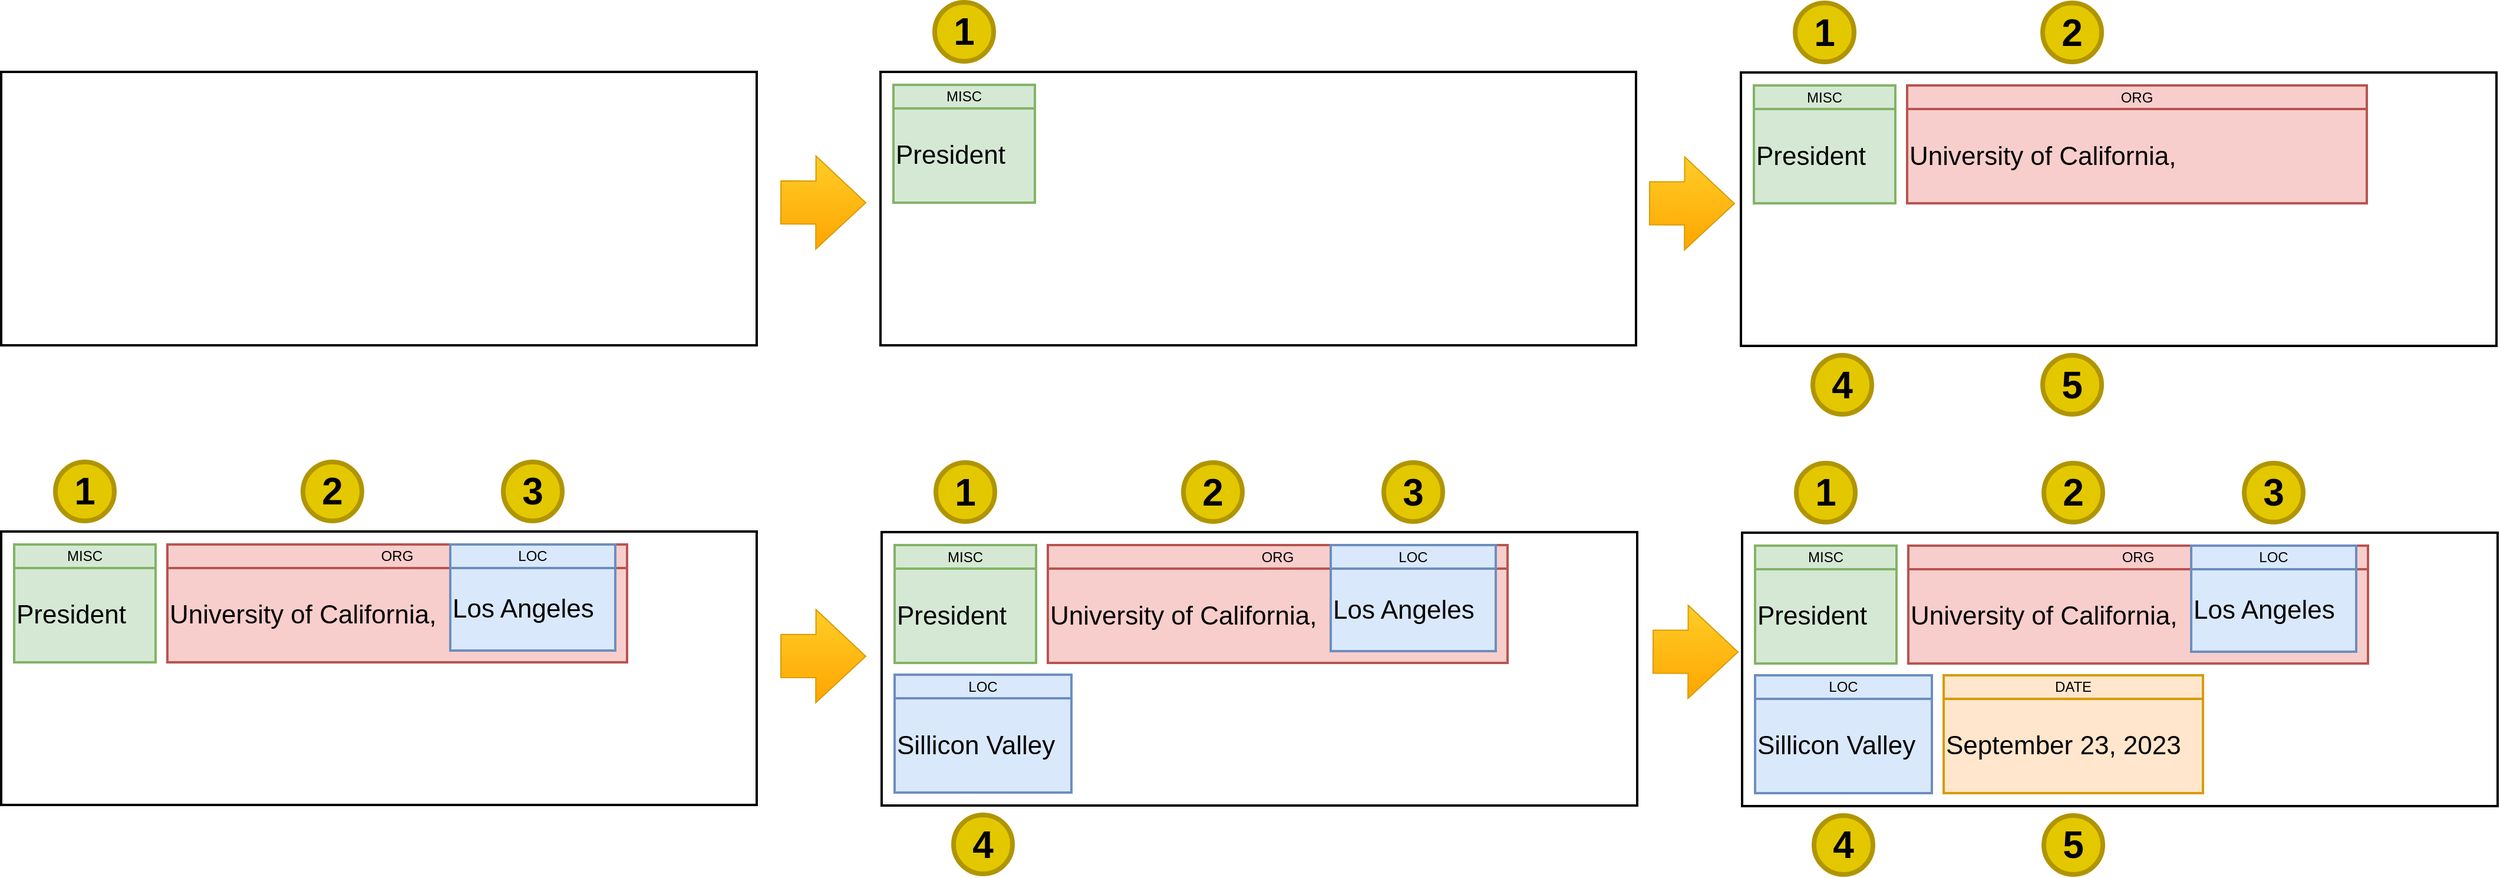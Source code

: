 <mxfile version="26.1.0">
  <diagram name="Page-1" id="xJE7kIpgzEs_ucVwuZ5W">
    <mxGraphModel dx="2480" dy="2542" grid="1" gridSize="10" guides="1" tooltips="1" connect="1" arrows="1" fold="1" page="1" pageScale="1" pageWidth="850" pageHeight="1100" math="0" shadow="0">
      <root>
        <mxCell id="0" />
        <mxCell id="1" parent="0" />
        <mxCell id="ae6y2v7SYMP8b53Yx2Ix-17" value="" style="rounded=0;whiteSpace=wrap;html=1;strokeWidth=2;" vertex="1" parent="1">
          <mxGeometry x="39" y="29" width="641" height="232" as="geometry" />
        </mxCell>
        <mxCell id="ae6y2v7SYMP8b53Yx2Ix-1" value="" style="rounded=0;whiteSpace=wrap;html=1;strokeWidth=2;strokeColor=none;" vertex="1" parent="1">
          <mxGeometry x="40" y="30" width="600" height="120" as="geometry" />
        </mxCell>
        <mxCell id="ae6y2v7SYMP8b53Yx2Ix-26" value="" style="rounded=0;whiteSpace=wrap;html=1;strokeWidth=2;" vertex="1" parent="1">
          <mxGeometry x="785" y="29" width="641" height="232" as="geometry" />
        </mxCell>
        <mxCell id="ae6y2v7SYMP8b53Yx2Ix-27" value="" style="rounded=0;whiteSpace=wrap;html=1;strokeWidth=2;strokeColor=none;" vertex="1" parent="1">
          <mxGeometry x="786" y="30" width="600" height="120" as="geometry" />
        </mxCell>
        <mxCell id="ae6y2v7SYMP8b53Yx2Ix-28" value="MISC" style="rounded=0;whiteSpace=wrap;html=1;strokeWidth=2;fillColor=#d5e8d4;strokeColor=#82b366;" vertex="1" parent="1">
          <mxGeometry x="796" y="40" width="120" height="20" as="geometry" />
        </mxCell>
        <mxCell id="ae6y2v7SYMP8b53Yx2Ix-29" value="President" style="rounded=0;whiteSpace=wrap;html=1;align=left;fontSize=22;strokeWidth=2;fillColor=#d5e8d4;strokeColor=#82b366;" vertex="1" parent="1">
          <mxGeometry x="796" y="60" width="120" height="80" as="geometry" />
        </mxCell>
        <mxCell id="ae6y2v7SYMP8b53Yx2Ix-34" value="" style="rounded=0;whiteSpace=wrap;html=1;strokeWidth=2;strokeColor=none;" vertex="1" parent="1">
          <mxGeometry x="786" y="150" width="600" height="110" as="geometry" />
        </mxCell>
        <mxCell id="ae6y2v7SYMP8b53Yx2Ix-43" value="1" style="ellipse;whiteSpace=wrap;html=1;aspect=fixed;fontSize=32;strokeWidth=4;fontStyle=1;fillColor=#e3c800;strokeColor=#B09500;fontColor=#000000;" vertex="1" parent="1">
          <mxGeometry x="831" y="-30" width="50" height="50" as="geometry" />
        </mxCell>
        <mxCell id="ae6y2v7SYMP8b53Yx2Ix-44" value="" style="rounded=0;whiteSpace=wrap;html=1;strokeWidth=2;" vertex="1" parent="1">
          <mxGeometry x="39" y="419" width="641" height="232" as="geometry" />
        </mxCell>
        <mxCell id="ae6y2v7SYMP8b53Yx2Ix-45" value="" style="rounded=0;whiteSpace=wrap;html=1;strokeWidth=2;strokeColor=none;" vertex="1" parent="1">
          <mxGeometry x="40" y="420" width="600" height="120" as="geometry" />
        </mxCell>
        <mxCell id="ae6y2v7SYMP8b53Yx2Ix-46" value="MISC" style="rounded=0;whiteSpace=wrap;html=1;strokeWidth=2;fillColor=#d5e8d4;strokeColor=#82b366;" vertex="1" parent="1">
          <mxGeometry x="50" y="430" width="120" height="20" as="geometry" />
        </mxCell>
        <mxCell id="ae6y2v7SYMP8b53Yx2Ix-47" value="President" style="rounded=0;whiteSpace=wrap;html=1;align=left;fontSize=22;strokeWidth=2;fillColor=#d5e8d4;strokeColor=#82b366;" vertex="1" parent="1">
          <mxGeometry x="50" y="450" width="120" height="80" as="geometry" />
        </mxCell>
        <mxCell id="ae6y2v7SYMP8b53Yx2Ix-48" value="ORG" style="rounded=0;whiteSpace=wrap;html=1;strokeWidth=2;fillColor=#f8cecc;strokeColor=#b85450;" vertex="1" parent="1">
          <mxGeometry x="180" y="430" width="390" height="20" as="geometry" />
        </mxCell>
        <mxCell id="ae6y2v7SYMP8b53Yx2Ix-49" value="LOC" style="rounded=0;whiteSpace=wrap;html=1;strokeWidth=2;fillColor=#dae8fc;strokeColor=#6c8ebf;" vertex="1" parent="1">
          <mxGeometry x="420" y="430" width="140" height="20" as="geometry" />
        </mxCell>
        <mxCell id="ae6y2v7SYMP8b53Yx2Ix-50" value="University of California," style="rounded=0;whiteSpace=wrap;html=1;align=left;fontSize=22;strokeWidth=2;fillColor=#f8cecc;strokeColor=#b85450;" vertex="1" parent="1">
          <mxGeometry x="180" y="450" width="390" height="80" as="geometry" />
        </mxCell>
        <mxCell id="ae6y2v7SYMP8b53Yx2Ix-51" value="&lt;div&gt;&lt;br&gt;&lt;/div&gt;Los Angeles&lt;div&gt;&lt;br&gt;&lt;/div&gt;" style="rounded=0;whiteSpace=wrap;html=1;align=left;fontSize=22;strokeWidth=2;fillColor=#dae8fc;strokeColor=#6c8ebf;" vertex="1" parent="1">
          <mxGeometry x="420" y="450" width="140" height="70" as="geometry" />
        </mxCell>
        <mxCell id="ae6y2v7SYMP8b53Yx2Ix-52" value="" style="rounded=0;whiteSpace=wrap;html=1;strokeWidth=2;strokeColor=none;" vertex="1" parent="1">
          <mxGeometry x="40" y="540" width="600" height="110" as="geometry" />
        </mxCell>
        <mxCell id="ae6y2v7SYMP8b53Yx2Ix-59" value="3" style="ellipse;whiteSpace=wrap;html=1;aspect=fixed;fontSize=32;strokeWidth=4;fontStyle=1;fillColor=#e3c800;strokeColor=#B09500;fontColor=#000000;" vertex="1" parent="1">
          <mxGeometry x="465" y="360" width="50" height="50" as="geometry" />
        </mxCell>
        <mxCell id="ae6y2v7SYMP8b53Yx2Ix-60" value="2" style="ellipse;whiteSpace=wrap;html=1;aspect=fixed;fontSize=32;strokeWidth=4;fontStyle=1;fillColor=#e3c800;strokeColor=#B09500;fontColor=#000000;" vertex="1" parent="1">
          <mxGeometry x="295" y="360" width="50" height="50" as="geometry" />
        </mxCell>
        <mxCell id="ae6y2v7SYMP8b53Yx2Ix-61" value="1" style="ellipse;whiteSpace=wrap;html=1;aspect=fixed;fontSize=32;strokeWidth=4;fontStyle=1;fillColor=#e3c800;strokeColor=#B09500;fontColor=#000000;" vertex="1" parent="1">
          <mxGeometry x="85" y="360" width="50" height="50" as="geometry" />
        </mxCell>
        <mxCell id="ae6y2v7SYMP8b53Yx2Ix-62" value="" style="rounded=0;whiteSpace=wrap;html=1;strokeWidth=2;" vertex="1" parent="1">
          <mxGeometry x="786" y="419.5" width="641" height="232" as="geometry" />
        </mxCell>
        <mxCell id="ae6y2v7SYMP8b53Yx2Ix-63" value="" style="rounded=0;whiteSpace=wrap;html=1;strokeWidth=2;strokeColor=none;" vertex="1" parent="1">
          <mxGeometry x="787" y="420.5" width="600" height="120" as="geometry" />
        </mxCell>
        <mxCell id="ae6y2v7SYMP8b53Yx2Ix-64" value="MISC" style="rounded=0;whiteSpace=wrap;html=1;strokeWidth=2;fillColor=#d5e8d4;strokeColor=#82b366;" vertex="1" parent="1">
          <mxGeometry x="797" y="430.5" width="120" height="20" as="geometry" />
        </mxCell>
        <mxCell id="ae6y2v7SYMP8b53Yx2Ix-65" value="President" style="rounded=0;whiteSpace=wrap;html=1;align=left;fontSize=22;strokeWidth=2;fillColor=#d5e8d4;strokeColor=#82b366;" vertex="1" parent="1">
          <mxGeometry x="797" y="450.5" width="120" height="80" as="geometry" />
        </mxCell>
        <mxCell id="ae6y2v7SYMP8b53Yx2Ix-66" value="ORG" style="rounded=0;whiteSpace=wrap;html=1;strokeWidth=2;fillColor=#f8cecc;strokeColor=#b85450;" vertex="1" parent="1">
          <mxGeometry x="927" y="430.5" width="390" height="20" as="geometry" />
        </mxCell>
        <mxCell id="ae6y2v7SYMP8b53Yx2Ix-67" value="LOC" style="rounded=0;whiteSpace=wrap;html=1;strokeWidth=2;fillColor=#dae8fc;strokeColor=#6c8ebf;" vertex="1" parent="1">
          <mxGeometry x="1167" y="430.5" width="140" height="20" as="geometry" />
        </mxCell>
        <mxCell id="ae6y2v7SYMP8b53Yx2Ix-68" value="University of California," style="rounded=0;whiteSpace=wrap;html=1;align=left;fontSize=22;strokeWidth=2;fillColor=#f8cecc;strokeColor=#b85450;" vertex="1" parent="1">
          <mxGeometry x="927" y="450.5" width="390" height="80" as="geometry" />
        </mxCell>
        <mxCell id="ae6y2v7SYMP8b53Yx2Ix-69" value="&lt;div&gt;&lt;br&gt;&lt;/div&gt;Los Angeles&lt;div&gt;&lt;br&gt;&lt;/div&gt;" style="rounded=0;whiteSpace=wrap;html=1;align=left;fontSize=22;strokeWidth=2;fillColor=#dae8fc;strokeColor=#6c8ebf;" vertex="1" parent="1">
          <mxGeometry x="1167" y="450.5" width="140" height="70" as="geometry" />
        </mxCell>
        <mxCell id="ae6y2v7SYMP8b53Yx2Ix-70" value="" style="rounded=0;whiteSpace=wrap;html=1;strokeWidth=2;strokeColor=none;" vertex="1" parent="1">
          <mxGeometry x="787" y="540.5" width="600" height="110" as="geometry" />
        </mxCell>
        <mxCell id="ae6y2v7SYMP8b53Yx2Ix-71" value="LOC" style="rounded=0;whiteSpace=wrap;html=1;strokeWidth=2;fillColor=#dae8fc;strokeColor=#6c8ebf;" vertex="1" parent="1">
          <mxGeometry x="797" y="540.5" width="150" height="20" as="geometry" />
        </mxCell>
        <mxCell id="ae6y2v7SYMP8b53Yx2Ix-72" value="Sillicon Valley" style="rounded=0;whiteSpace=wrap;html=1;align=left;fontSize=22;strokeWidth=2;fillColor=#dae8fc;strokeColor=#6c8ebf;" vertex="1" parent="1">
          <mxGeometry x="797" y="560.5" width="150" height="80" as="geometry" />
        </mxCell>
        <mxCell id="ae6y2v7SYMP8b53Yx2Ix-75" value="4" style="ellipse;whiteSpace=wrap;html=1;aspect=fixed;fontSize=32;strokeWidth=4;fontStyle=1;fillColor=#e3c800;strokeColor=#B09500;fontColor=#000000;" vertex="1" parent="1">
          <mxGeometry x="847" y="659.5" width="50" height="50" as="geometry" />
        </mxCell>
        <mxCell id="ae6y2v7SYMP8b53Yx2Ix-77" value="3" style="ellipse;whiteSpace=wrap;html=1;aspect=fixed;fontSize=32;strokeWidth=4;fontStyle=1;fillColor=#e3c800;strokeColor=#B09500;fontColor=#000000;" vertex="1" parent="1">
          <mxGeometry x="1212" y="360.5" width="50" height="50" as="geometry" />
        </mxCell>
        <mxCell id="ae6y2v7SYMP8b53Yx2Ix-78" value="2" style="ellipse;whiteSpace=wrap;html=1;aspect=fixed;fontSize=32;strokeWidth=4;fontStyle=1;fillColor=#e3c800;strokeColor=#B09500;fontColor=#000000;" vertex="1" parent="1">
          <mxGeometry x="1042" y="360.5" width="50" height="50" as="geometry" />
        </mxCell>
        <mxCell id="ae6y2v7SYMP8b53Yx2Ix-79" value="1" style="ellipse;whiteSpace=wrap;html=1;aspect=fixed;fontSize=32;strokeWidth=4;fontStyle=1;fillColor=#e3c800;strokeColor=#B09500;fontColor=#000000;" vertex="1" parent="1">
          <mxGeometry x="832" y="360.5" width="50" height="50" as="geometry" />
        </mxCell>
        <mxCell id="ae6y2v7SYMP8b53Yx2Ix-80" value="" style="rounded=0;whiteSpace=wrap;html=1;strokeWidth=2;" vertex="1" parent="1">
          <mxGeometry x="1515" y="29.5" width="641" height="232" as="geometry" />
        </mxCell>
        <mxCell id="ae6y2v7SYMP8b53Yx2Ix-81" value="" style="rounded=0;whiteSpace=wrap;html=1;strokeWidth=2;strokeColor=none;" vertex="1" parent="1">
          <mxGeometry x="1516" y="30.5" width="600" height="120" as="geometry" />
        </mxCell>
        <mxCell id="ae6y2v7SYMP8b53Yx2Ix-82" value="MISC" style="rounded=0;whiteSpace=wrap;html=1;strokeWidth=2;fillColor=#d5e8d4;strokeColor=#82b366;" vertex="1" parent="1">
          <mxGeometry x="1526" y="40.5" width="120" height="20" as="geometry" />
        </mxCell>
        <mxCell id="ae6y2v7SYMP8b53Yx2Ix-83" value="President" style="rounded=0;whiteSpace=wrap;html=1;align=left;fontSize=22;strokeWidth=2;fillColor=#d5e8d4;strokeColor=#82b366;" vertex="1" parent="1">
          <mxGeometry x="1526" y="60.5" width="120" height="80" as="geometry" />
        </mxCell>
        <mxCell id="ae6y2v7SYMP8b53Yx2Ix-84" value="ORG" style="rounded=0;whiteSpace=wrap;html=1;strokeWidth=2;fillColor=#f8cecc;strokeColor=#b85450;" vertex="1" parent="1">
          <mxGeometry x="1656" y="40.5" width="390" height="20" as="geometry" />
        </mxCell>
        <mxCell id="ae6y2v7SYMP8b53Yx2Ix-86" value="University of California," style="rounded=0;whiteSpace=wrap;html=1;align=left;fontSize=22;strokeWidth=2;fillColor=#f8cecc;strokeColor=#b85450;" vertex="1" parent="1">
          <mxGeometry x="1656" y="60.5" width="390" height="80" as="geometry" />
        </mxCell>
        <mxCell id="ae6y2v7SYMP8b53Yx2Ix-88" value="" style="rounded=0;whiteSpace=wrap;html=1;strokeWidth=2;strokeColor=none;" vertex="1" parent="1">
          <mxGeometry x="1516" y="150.5" width="600" height="110" as="geometry" />
        </mxCell>
        <mxCell id="ae6y2v7SYMP8b53Yx2Ix-93" value="4" style="ellipse;whiteSpace=wrap;html=1;aspect=fixed;fontSize=32;strokeWidth=4;fontStyle=1;fillColor=#e3c800;strokeColor=#B09500;fontColor=#000000;" vertex="1" parent="1">
          <mxGeometry x="1576" y="269.5" width="50" height="50" as="geometry" />
        </mxCell>
        <mxCell id="ae6y2v7SYMP8b53Yx2Ix-94" value="5" style="ellipse;whiteSpace=wrap;html=1;aspect=fixed;fontSize=32;strokeWidth=4;fontStyle=1;fillColor=#e3c800;strokeColor=#B09500;fontColor=#000000;" vertex="1" parent="1">
          <mxGeometry x="1771" y="269.5" width="50" height="50" as="geometry" />
        </mxCell>
        <mxCell id="ae6y2v7SYMP8b53Yx2Ix-96" value="2" style="ellipse;whiteSpace=wrap;html=1;aspect=fixed;fontSize=32;strokeWidth=4;fontStyle=1;fillColor=#e3c800;strokeColor=#B09500;fontColor=#000000;" vertex="1" parent="1">
          <mxGeometry x="1771" y="-29.5" width="50" height="50" as="geometry" />
        </mxCell>
        <mxCell id="ae6y2v7SYMP8b53Yx2Ix-97" value="1" style="ellipse;whiteSpace=wrap;html=1;aspect=fixed;fontSize=32;strokeWidth=4;fontStyle=1;fillColor=#e3c800;strokeColor=#B09500;fontColor=#000000;" vertex="1" parent="1">
          <mxGeometry x="1561" y="-29.5" width="50" height="50" as="geometry" />
        </mxCell>
        <mxCell id="ae6y2v7SYMP8b53Yx2Ix-98" value="" style="rounded=0;whiteSpace=wrap;html=1;strokeWidth=2;" vertex="1" parent="1">
          <mxGeometry x="1516" y="420" width="641" height="232" as="geometry" />
        </mxCell>
        <mxCell id="ae6y2v7SYMP8b53Yx2Ix-99" value="" style="rounded=0;whiteSpace=wrap;html=1;strokeWidth=2;strokeColor=none;" vertex="1" parent="1">
          <mxGeometry x="1517" y="421" width="600" height="120" as="geometry" />
        </mxCell>
        <mxCell id="ae6y2v7SYMP8b53Yx2Ix-100" value="MISC" style="rounded=0;whiteSpace=wrap;html=1;strokeWidth=2;fillColor=#d5e8d4;strokeColor=#82b366;" vertex="1" parent="1">
          <mxGeometry x="1527" y="431" width="120" height="20" as="geometry" />
        </mxCell>
        <mxCell id="ae6y2v7SYMP8b53Yx2Ix-101" value="President" style="rounded=0;whiteSpace=wrap;html=1;align=left;fontSize=22;strokeWidth=2;fillColor=#d5e8d4;strokeColor=#82b366;" vertex="1" parent="1">
          <mxGeometry x="1527" y="451" width="120" height="80" as="geometry" />
        </mxCell>
        <mxCell id="ae6y2v7SYMP8b53Yx2Ix-102" value="ORG" style="rounded=0;whiteSpace=wrap;html=1;strokeWidth=2;fillColor=#f8cecc;strokeColor=#b85450;" vertex="1" parent="1">
          <mxGeometry x="1657" y="431" width="390" height="20" as="geometry" />
        </mxCell>
        <mxCell id="ae6y2v7SYMP8b53Yx2Ix-103" value="LOC" style="rounded=0;whiteSpace=wrap;html=1;strokeWidth=2;fillColor=#dae8fc;strokeColor=#6c8ebf;" vertex="1" parent="1">
          <mxGeometry x="1897" y="431" width="140" height="20" as="geometry" />
        </mxCell>
        <mxCell id="ae6y2v7SYMP8b53Yx2Ix-104" value="University of California," style="rounded=0;whiteSpace=wrap;html=1;align=left;fontSize=22;strokeWidth=2;fillColor=#f8cecc;strokeColor=#b85450;" vertex="1" parent="1">
          <mxGeometry x="1657" y="451" width="390" height="80" as="geometry" />
        </mxCell>
        <mxCell id="ae6y2v7SYMP8b53Yx2Ix-105" value="&lt;div&gt;&lt;br&gt;&lt;/div&gt;Los Angeles&lt;div&gt;&lt;br&gt;&lt;/div&gt;" style="rounded=0;whiteSpace=wrap;html=1;align=left;fontSize=22;strokeWidth=2;fillColor=#dae8fc;strokeColor=#6c8ebf;" vertex="1" parent="1">
          <mxGeometry x="1897" y="451" width="140" height="70" as="geometry" />
        </mxCell>
        <mxCell id="ae6y2v7SYMP8b53Yx2Ix-106" value="" style="rounded=0;whiteSpace=wrap;html=1;strokeWidth=2;strokeColor=none;" vertex="1" parent="1">
          <mxGeometry x="1517" y="541" width="600" height="110" as="geometry" />
        </mxCell>
        <mxCell id="ae6y2v7SYMP8b53Yx2Ix-107" value="LOC" style="rounded=0;whiteSpace=wrap;html=1;strokeWidth=2;fillColor=#dae8fc;strokeColor=#6c8ebf;" vertex="1" parent="1">
          <mxGeometry x="1527" y="541" width="150" height="20" as="geometry" />
        </mxCell>
        <mxCell id="ae6y2v7SYMP8b53Yx2Ix-108" value="Sillicon Valley" style="rounded=0;whiteSpace=wrap;html=1;align=left;fontSize=22;strokeWidth=2;fillColor=#dae8fc;strokeColor=#6c8ebf;" vertex="1" parent="1">
          <mxGeometry x="1527" y="561" width="150" height="80" as="geometry" />
        </mxCell>
        <mxCell id="ae6y2v7SYMP8b53Yx2Ix-109" value="DATE" style="rounded=0;whiteSpace=wrap;html=1;strokeWidth=2;fillColor=#ffe6cc;strokeColor=#d79b00;" vertex="1" parent="1">
          <mxGeometry x="1687" y="541" width="220" height="20" as="geometry" />
        </mxCell>
        <mxCell id="ae6y2v7SYMP8b53Yx2Ix-110" value="September 23, 2023" style="rounded=0;whiteSpace=wrap;html=1;align=left;fontSize=22;strokeWidth=2;fillColor=#ffe6cc;strokeColor=#d79b00;" vertex="1" parent="1">
          <mxGeometry x="1687" y="561" width="220" height="80" as="geometry" />
        </mxCell>
        <mxCell id="ae6y2v7SYMP8b53Yx2Ix-111" value="4" style="ellipse;whiteSpace=wrap;html=1;aspect=fixed;fontSize=32;strokeWidth=4;fontStyle=1;fillColor=#e3c800;strokeColor=#B09500;fontColor=#000000;" vertex="1" parent="1">
          <mxGeometry x="1577" y="660" width="50" height="50" as="geometry" />
        </mxCell>
        <mxCell id="ae6y2v7SYMP8b53Yx2Ix-112" value="5" style="ellipse;whiteSpace=wrap;html=1;aspect=fixed;fontSize=32;strokeWidth=4;fontStyle=1;fillColor=#e3c800;strokeColor=#B09500;fontColor=#000000;" vertex="1" parent="1">
          <mxGeometry x="1772" y="660" width="50" height="50" as="geometry" />
        </mxCell>
        <mxCell id="ae6y2v7SYMP8b53Yx2Ix-113" value="3" style="ellipse;whiteSpace=wrap;html=1;aspect=fixed;fontSize=32;strokeWidth=4;fontStyle=1;fillColor=#e3c800;strokeColor=#B09500;fontColor=#000000;" vertex="1" parent="1">
          <mxGeometry x="1942" y="361" width="50" height="50" as="geometry" />
        </mxCell>
        <mxCell id="ae6y2v7SYMP8b53Yx2Ix-114" value="2" style="ellipse;whiteSpace=wrap;html=1;aspect=fixed;fontSize=32;strokeWidth=4;fontStyle=1;fillColor=#e3c800;strokeColor=#B09500;fontColor=#000000;" vertex="1" parent="1">
          <mxGeometry x="1772" y="361" width="50" height="50" as="geometry" />
        </mxCell>
        <mxCell id="ae6y2v7SYMP8b53Yx2Ix-115" value="1" style="ellipse;whiteSpace=wrap;html=1;aspect=fixed;fontSize=32;strokeWidth=4;fontStyle=1;fillColor=#e3c800;strokeColor=#B09500;fontColor=#000000;" vertex="1" parent="1">
          <mxGeometry x="1562" y="361" width="50" height="50" as="geometry" />
        </mxCell>
        <mxCell id="ae6y2v7SYMP8b53Yx2Ix-117" value="" style="shape=flexArrow;endArrow=classic;html=1;rounded=0;width=36.552;endSize=13.766;fillColor=#ffcd28;gradientColor=#ffa500;strokeColor=#d79b00;endWidth=41.42;" edge="1" parent="1">
          <mxGeometry width="50" height="50" relative="1" as="geometry">
            <mxPoint x="700" y="139.76" as="sourcePoint" />
            <mxPoint x="773" y="139.96" as="targetPoint" />
          </mxGeometry>
        </mxCell>
        <mxCell id="ae6y2v7SYMP8b53Yx2Ix-119" value="" style="shape=flexArrow;endArrow=classic;html=1;rounded=0;width=36.552;endSize=13.766;fillColor=#ffcd28;gradientColor=#ffa500;strokeColor=#d79b00;endWidth=41.42;" edge="1" parent="1">
          <mxGeometry width="50" height="50" relative="1" as="geometry">
            <mxPoint x="1437" y="140.5" as="sourcePoint" />
            <mxPoint x="1510" y="140.7" as="targetPoint" />
          </mxGeometry>
        </mxCell>
        <mxCell id="ae6y2v7SYMP8b53Yx2Ix-120" value="" style="shape=flexArrow;endArrow=classic;html=1;rounded=0;width=36.552;endSize=13.766;fillColor=#ffcd28;gradientColor=#ffa500;strokeColor=#d79b00;endWidth=41.42;" edge="1" parent="1">
          <mxGeometry width="50" height="50" relative="1" as="geometry">
            <mxPoint x="700" y="524.63" as="sourcePoint" />
            <mxPoint x="773" y="524.83" as="targetPoint" />
          </mxGeometry>
        </mxCell>
        <mxCell id="ae6y2v7SYMP8b53Yx2Ix-121" value="" style="shape=flexArrow;endArrow=classic;html=1;rounded=0;width=36.552;endSize=13.766;fillColor=#ffcd28;gradientColor=#ffa500;strokeColor=#d79b00;endWidth=41.42;" edge="1" parent="1">
          <mxGeometry width="50" height="50" relative="1" as="geometry">
            <mxPoint x="1440" y="521" as="sourcePoint" />
            <mxPoint x="1513" y="521.2" as="targetPoint" />
          </mxGeometry>
        </mxCell>
      </root>
    </mxGraphModel>
  </diagram>
</mxfile>
